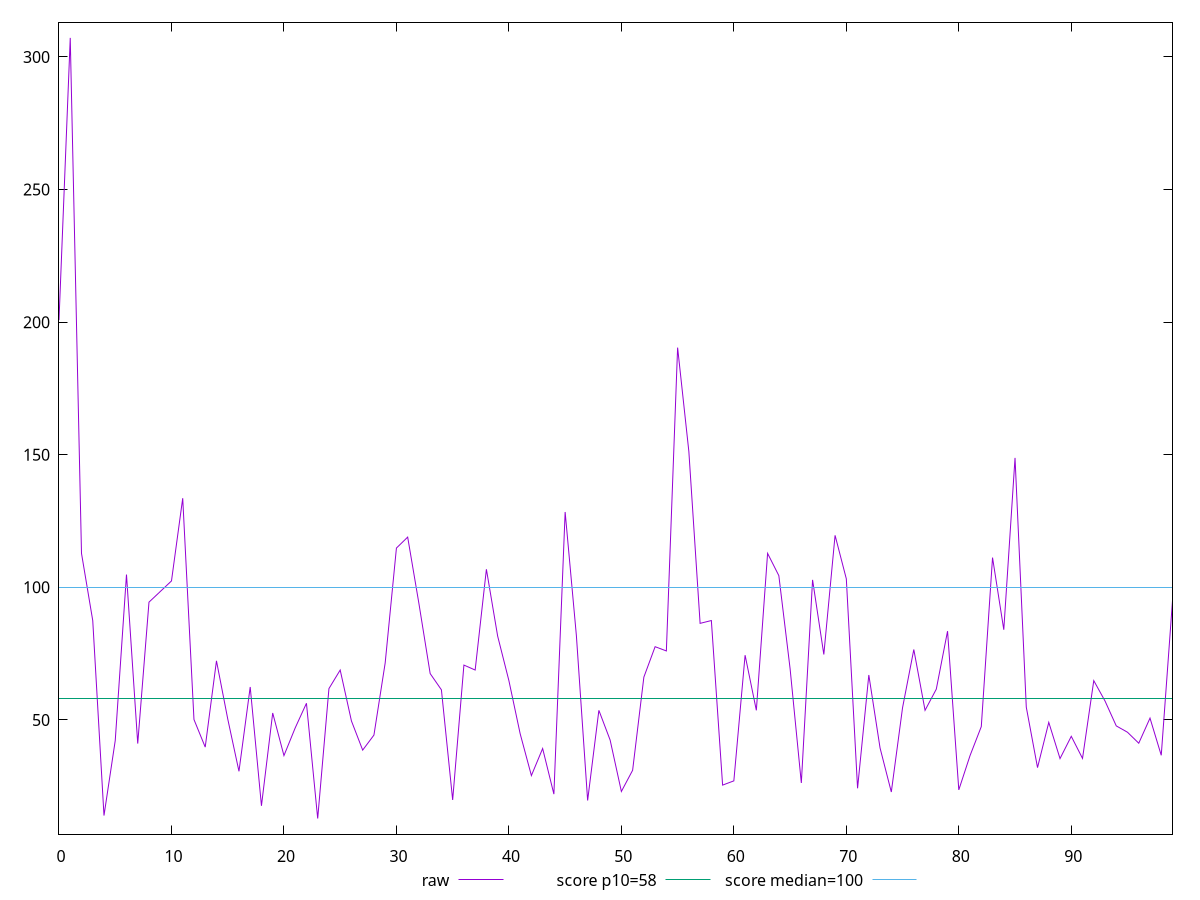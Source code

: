 reset

$raw <<EOF
0 200.8
1 307.20000000000294
2 112.80000000000074
3 87.46666666666667
4 13.92
5 42.2
6 104.79999999999927
7 41.06666666666667
8 94.4
9 98.39999999999964
10 102.4
11 133.6
12 50.13333333333333
13 39.733333333333334
14 72.26666666666667
15 50.400000000000006
16 30.6
17 62.400000000000006
18 17.6
19 52.6
20 36.53333333333334
21 46.971428571428575
22 56.26666666666668
23 12.8
24 61.80000000000018
25 68.8
26 49.6
27 38.599999999999824
28 44.26666666666667
29 71.46666666666667
30 114.80000000000001
31 118.93333333333334
32 93.86666666666692
33 67.46666666666667
34 61.33333333333333
35 19.800000000000182
36 70.66666666666643
37 68.8
38 106.80000000000038
39 81.60000000000025
40 64.79999999999976
41 44.800000000000004
42 29
43 39.19999999999976
44 21.99999999999982
45 128.4
46 81.79999999999983
47 19.6
48 53.6
49 42.400000000000006
50 22.99999999999982
51 31
52 66.1333333333331
53 77.6
54 76
55 190.3999999999993
56 151.19999999999854
57 86.40000000000038
58 87.46666666666667
59 25.400000000000002
60 27
61 74.40000000000025
62 53.6
63 112.80000000000001
64 104.4
65 69.33333333333334
66 26.200000000000003
67 102.80000000000038
68 74.66666666666667
69 119.60000000000001
70 103.2
71 24.200000000000003
72 66.93333333333334
73 39.400000000000006
74 22.8
75 54.6
76 76.53333333333335
77 53.600000000000236
78 61.6
79 83.46666666666667
80 23.6
81 36.53333333333334
82 47.46666666666643
83 111.20000000000024
84 84
85 148.8
86 54.800000000000004
87 32
88 49.06666666666666
89 35.40000000000018
90 43.800000000000004
91 35.46666666666691
92 64.8
93 57.11999999999986
94 47.733333333333334
95 45.333333333333336
96 41.2
97 50.66666666666667
98 36.64
99 94.93333333333285
EOF

set key outside below
set xrange [0:99]
set yrange [6.911999999999942:313.088000000003]
set trange [6.911999999999942:313.088000000003]
set terminal svg size 640, 500 enhanced background rgb 'white'
set output "report_00017_2021-02-10T15-08-03.406Z/estimated-input-latency/samples/pages/raw/values.svg"

plot $raw title "raw" with line, \
     58 title "score p10=58", \
     100 title "score median=100"

reset
